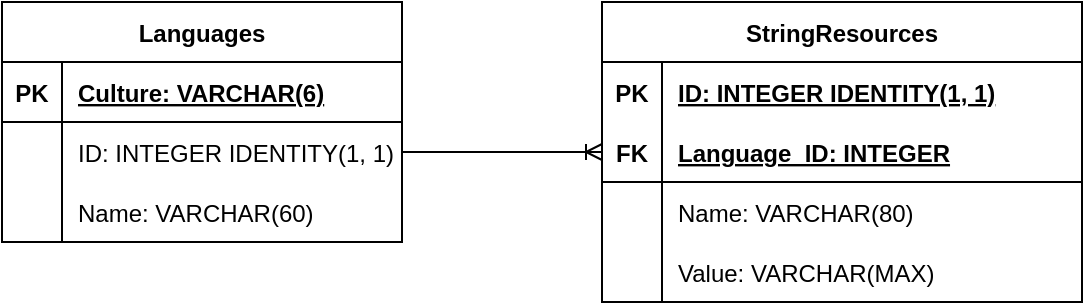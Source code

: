 <mxfile version="16.5.1" type="device"><diagram id="R2lEEEUBdFMjLlhIrx00" name="Page-1"><mxGraphModel dx="462" dy="865" grid="1" gridSize="10" guides="1" tooltips="1" connect="1" arrows="1" fold="1" page="1" pageScale="1" pageWidth="850" pageHeight="1100" math="0" shadow="0" extFonts="Permanent Marker^https://fonts.googleapis.com/css?family=Permanent+Marker"><root><mxCell id="0"/><mxCell id="1" parent="0"/><mxCell id="n7tSkeJdSd4Lqxj-kO0n-1" value="Languages" style="shape=table;startSize=30;container=1;collapsible=1;childLayout=tableLayout;fixedRows=1;rowLines=0;fontStyle=1;align=center;resizeLast=1;" vertex="1" parent="1"><mxGeometry x="120" y="160" width="200" height="120" as="geometry"/></mxCell><mxCell id="n7tSkeJdSd4Lqxj-kO0n-2" value="" style="shape=tableRow;horizontal=0;startSize=0;swimlaneHead=0;swimlaneBody=0;fillColor=none;collapsible=0;dropTarget=0;points=[[0,0.5],[1,0.5]];portConstraint=eastwest;top=0;left=0;right=0;bottom=1;" vertex="1" parent="n7tSkeJdSd4Lqxj-kO0n-1"><mxGeometry y="30" width="200" height="30" as="geometry"/></mxCell><mxCell id="n7tSkeJdSd4Lqxj-kO0n-3" value="PK" style="shape=partialRectangle;connectable=0;fillColor=none;top=0;left=0;bottom=0;right=0;fontStyle=1;overflow=hidden;" vertex="1" parent="n7tSkeJdSd4Lqxj-kO0n-2"><mxGeometry width="30" height="30" as="geometry"><mxRectangle width="30" height="30" as="alternateBounds"/></mxGeometry></mxCell><mxCell id="n7tSkeJdSd4Lqxj-kO0n-4" value="Culture: VARCHAR(6)" style="shape=partialRectangle;connectable=0;fillColor=none;top=0;left=0;bottom=0;right=0;align=left;spacingLeft=6;fontStyle=5;overflow=hidden;" vertex="1" parent="n7tSkeJdSd4Lqxj-kO0n-2"><mxGeometry x="30" width="170" height="30" as="geometry"><mxRectangle width="170" height="30" as="alternateBounds"/></mxGeometry></mxCell><mxCell id="n7tSkeJdSd4Lqxj-kO0n-5" value="" style="shape=tableRow;horizontal=0;startSize=0;swimlaneHead=0;swimlaneBody=0;fillColor=none;collapsible=0;dropTarget=0;points=[[0,0.5],[1,0.5]];portConstraint=eastwest;top=0;left=0;right=0;bottom=0;" vertex="1" parent="n7tSkeJdSd4Lqxj-kO0n-1"><mxGeometry y="60" width="200" height="30" as="geometry"/></mxCell><mxCell id="n7tSkeJdSd4Lqxj-kO0n-6" value="" style="shape=partialRectangle;connectable=0;fillColor=none;top=0;left=0;bottom=0;right=0;editable=1;overflow=hidden;" vertex="1" parent="n7tSkeJdSd4Lqxj-kO0n-5"><mxGeometry width="30" height="30" as="geometry"><mxRectangle width="30" height="30" as="alternateBounds"/></mxGeometry></mxCell><mxCell id="n7tSkeJdSd4Lqxj-kO0n-7" value="ID: INTEGER IDENTITY(1, 1)" style="shape=partialRectangle;connectable=0;fillColor=none;top=0;left=0;bottom=0;right=0;align=left;spacingLeft=6;overflow=hidden;" vertex="1" parent="n7tSkeJdSd4Lqxj-kO0n-5"><mxGeometry x="30" width="170" height="30" as="geometry"><mxRectangle width="170" height="30" as="alternateBounds"/></mxGeometry></mxCell><mxCell id="n7tSkeJdSd4Lqxj-kO0n-8" value="" style="shape=tableRow;horizontal=0;startSize=0;swimlaneHead=0;swimlaneBody=0;fillColor=none;collapsible=0;dropTarget=0;points=[[0,0.5],[1,0.5]];portConstraint=eastwest;top=0;left=0;right=0;bottom=0;" vertex="1" parent="n7tSkeJdSd4Lqxj-kO0n-1"><mxGeometry y="90" width="200" height="30" as="geometry"/></mxCell><mxCell id="n7tSkeJdSd4Lqxj-kO0n-9" value="" style="shape=partialRectangle;connectable=0;fillColor=none;top=0;left=0;bottom=0;right=0;editable=1;overflow=hidden;" vertex="1" parent="n7tSkeJdSd4Lqxj-kO0n-8"><mxGeometry width="30" height="30" as="geometry"><mxRectangle width="30" height="30" as="alternateBounds"/></mxGeometry></mxCell><mxCell id="n7tSkeJdSd4Lqxj-kO0n-10" value="Name: VARCHAR(60)" style="shape=partialRectangle;connectable=0;fillColor=none;top=0;left=0;bottom=0;right=0;align=left;spacingLeft=6;overflow=hidden;" vertex="1" parent="n7tSkeJdSd4Lqxj-kO0n-8"><mxGeometry x="30" width="170" height="30" as="geometry"><mxRectangle width="170" height="30" as="alternateBounds"/></mxGeometry></mxCell><mxCell id="n7tSkeJdSd4Lqxj-kO0n-27" value="StringResources" style="shape=table;startSize=30;container=1;collapsible=1;childLayout=tableLayout;fixedRows=1;rowLines=0;fontStyle=1;align=center;resizeLast=1;" vertex="1" parent="1"><mxGeometry x="420" y="160" width="240" height="150" as="geometry"/></mxCell><mxCell id="n7tSkeJdSd4Lqxj-kO0n-28" value="" style="shape=tableRow;horizontal=0;startSize=0;swimlaneHead=0;swimlaneBody=0;fillColor=none;collapsible=0;dropTarget=0;points=[[0,0.5],[1,0.5]];portConstraint=eastwest;top=0;left=0;right=0;bottom=0;" vertex="1" parent="n7tSkeJdSd4Lqxj-kO0n-27"><mxGeometry y="30" width="240" height="30" as="geometry"/></mxCell><mxCell id="n7tSkeJdSd4Lqxj-kO0n-29" value="PK" style="shape=partialRectangle;connectable=0;fillColor=none;top=0;left=0;bottom=0;right=0;fontStyle=1;overflow=hidden;" vertex="1" parent="n7tSkeJdSd4Lqxj-kO0n-28"><mxGeometry width="30" height="30" as="geometry"><mxRectangle width="30" height="30" as="alternateBounds"/></mxGeometry></mxCell><mxCell id="n7tSkeJdSd4Lqxj-kO0n-30" value="ID: INTEGER IDENTITY(1, 1)" style="shape=partialRectangle;connectable=0;fillColor=none;top=0;left=0;bottom=0;right=0;align=left;spacingLeft=6;fontStyle=5;overflow=hidden;" vertex="1" parent="n7tSkeJdSd4Lqxj-kO0n-28"><mxGeometry x="30" width="210" height="30" as="geometry"><mxRectangle width="210" height="30" as="alternateBounds"/></mxGeometry></mxCell><mxCell id="n7tSkeJdSd4Lqxj-kO0n-31" value="" style="shape=tableRow;horizontal=0;startSize=0;swimlaneHead=0;swimlaneBody=0;fillColor=none;collapsible=0;dropTarget=0;points=[[0,0.5],[1,0.5]];portConstraint=eastwest;top=0;left=0;right=0;bottom=1;" vertex="1" parent="n7tSkeJdSd4Lqxj-kO0n-27"><mxGeometry y="60" width="240" height="30" as="geometry"/></mxCell><mxCell id="n7tSkeJdSd4Lqxj-kO0n-32" value="FK" style="shape=partialRectangle;connectable=0;fillColor=none;top=0;left=0;bottom=0;right=0;fontStyle=1;overflow=hidden;" vertex="1" parent="n7tSkeJdSd4Lqxj-kO0n-31"><mxGeometry width="30" height="30" as="geometry"><mxRectangle width="30" height="30" as="alternateBounds"/></mxGeometry></mxCell><mxCell id="n7tSkeJdSd4Lqxj-kO0n-33" value="Language_ID: INTEGER" style="shape=partialRectangle;connectable=0;fillColor=none;top=0;left=0;bottom=0;right=0;align=left;spacingLeft=6;fontStyle=5;overflow=hidden;" vertex="1" parent="n7tSkeJdSd4Lqxj-kO0n-31"><mxGeometry x="30" width="210" height="30" as="geometry"><mxRectangle width="210" height="30" as="alternateBounds"/></mxGeometry></mxCell><mxCell id="n7tSkeJdSd4Lqxj-kO0n-34" value="" style="shape=tableRow;horizontal=0;startSize=0;swimlaneHead=0;swimlaneBody=0;fillColor=none;collapsible=0;dropTarget=0;points=[[0,0.5],[1,0.5]];portConstraint=eastwest;top=0;left=0;right=0;bottom=0;" vertex="1" parent="n7tSkeJdSd4Lqxj-kO0n-27"><mxGeometry y="90" width="240" height="30" as="geometry"/></mxCell><mxCell id="n7tSkeJdSd4Lqxj-kO0n-35" value="" style="shape=partialRectangle;connectable=0;fillColor=none;top=0;left=0;bottom=0;right=0;editable=1;overflow=hidden;" vertex="1" parent="n7tSkeJdSd4Lqxj-kO0n-34"><mxGeometry width="30" height="30" as="geometry"><mxRectangle width="30" height="30" as="alternateBounds"/></mxGeometry></mxCell><mxCell id="n7tSkeJdSd4Lqxj-kO0n-36" value="Name: VARCHAR(80)" style="shape=partialRectangle;connectable=0;fillColor=none;top=0;left=0;bottom=0;right=0;align=left;spacingLeft=6;overflow=hidden;" vertex="1" parent="n7tSkeJdSd4Lqxj-kO0n-34"><mxGeometry x="30" width="210" height="30" as="geometry"><mxRectangle width="210" height="30" as="alternateBounds"/></mxGeometry></mxCell><mxCell id="n7tSkeJdSd4Lqxj-kO0n-37" value="" style="shape=tableRow;horizontal=0;startSize=0;swimlaneHead=0;swimlaneBody=0;fillColor=none;collapsible=0;dropTarget=0;points=[[0,0.5],[1,0.5]];portConstraint=eastwest;top=0;left=0;right=0;bottom=0;" vertex="1" parent="n7tSkeJdSd4Lqxj-kO0n-27"><mxGeometry y="120" width="240" height="30" as="geometry"/></mxCell><mxCell id="n7tSkeJdSd4Lqxj-kO0n-38" value="" style="shape=partialRectangle;connectable=0;fillColor=none;top=0;left=0;bottom=0;right=0;editable=1;overflow=hidden;" vertex="1" parent="n7tSkeJdSd4Lqxj-kO0n-37"><mxGeometry width="30" height="30" as="geometry"><mxRectangle width="30" height="30" as="alternateBounds"/></mxGeometry></mxCell><mxCell id="n7tSkeJdSd4Lqxj-kO0n-39" value="Value: VARCHAR(MAX)" style="shape=partialRectangle;connectable=0;fillColor=none;top=0;left=0;bottom=0;right=0;align=left;spacingLeft=6;overflow=hidden;" vertex="1" parent="n7tSkeJdSd4Lqxj-kO0n-37"><mxGeometry x="30" width="210" height="30" as="geometry"><mxRectangle width="210" height="30" as="alternateBounds"/></mxGeometry></mxCell><mxCell id="n7tSkeJdSd4Lqxj-kO0n-40" value="" style="edgeStyle=entityRelationEdgeStyle;fontSize=12;html=1;endArrow=ERoneToMany;rounded=0;entryX=0;entryY=0.5;entryDx=0;entryDy=0;exitX=1;exitY=0.5;exitDx=0;exitDy=0;" edge="1" parent="1" source="n7tSkeJdSd4Lqxj-kO0n-5" target="n7tSkeJdSd4Lqxj-kO0n-31"><mxGeometry width="100" height="100" relative="1" as="geometry"><mxPoint x="300" y="440" as="sourcePoint"/><mxPoint x="400" y="340" as="targetPoint"/></mxGeometry></mxCell></root></mxGraphModel></diagram></mxfile>